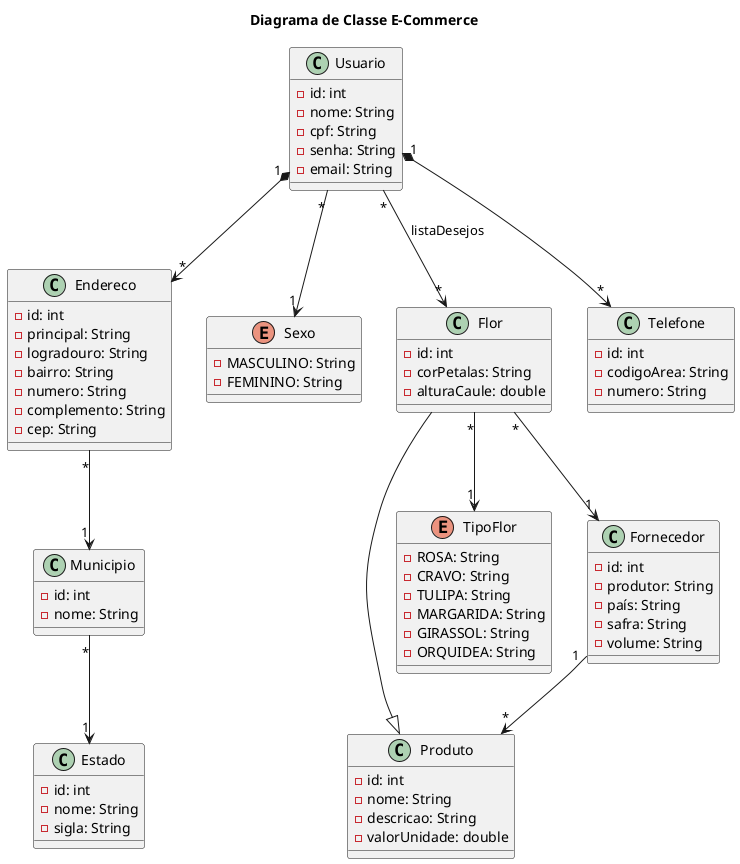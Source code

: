 @startuml ecommerc
title Diagrama de Classe E-Commerce

Class Endereco{
    - id: int
    - principal: String
    - logradouro: String
    - bairro: String
    - numero: String
    - complemento: String
    - cep: String
}

Class Usuario{
    - id: int
    - nome: String
    - cpf: String
    - senha: String
    - email: String
}

enum Sexo{
    - MASCULINO: String
    - FEMININO: String
}

class Produto{
    - id: int
    - nome: String
    - descricao: String
    - valorUnidade: double 
}

class Flor{
    - id: int
    - corPetalas: String
    - alturaCaule: double
}

enum TipoFlor{
    - ROSA: String
    - CRAVO: String
    - TULIPA: String
    - MARGARIDA: String
    - GIRASSOL: String
    - ORQUIDEA: String
}

Class Fornecedor{
    - id: int
    - produtor: String
    - país: String
    - safra: String
    - volume: String
}

Class Telefone{
    - id: int
    - codigoArea: String
    - numero: String
}

Class Estado{
    - id: int
    - nome: String
    - sigla: String
}

Class Municipio{
    - id: int
    - nome: String
}

Flor --|> Produto

Usuario "1"  *--> "*" Endereco

Usuario "1" *--> "*" Telefone

Usuario "*" --> "*" Flor: listaDesejos

Flor "*" --> "1" Fornecedor

Flor "*" --> "1" TipoFlor

Municipio "*" --> "1" Estado

Endereco "*" --> "1" Municipio

Usuario "*" --> "1" Sexo

Fornecedor "1" --> "*" Produto

@enduml